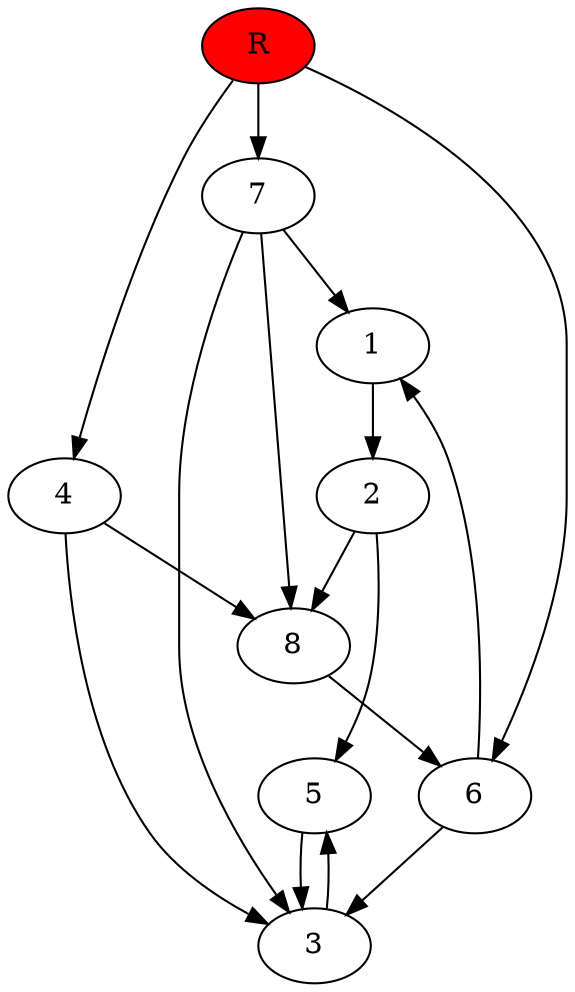 digraph prb20561 {
	1
	2
	3
	4
	5
	6
	7
	8
	R [fillcolor="#ff0000" style=filled]
	1 -> 2
	2 -> 5
	2 -> 8
	3 -> 5
	4 -> 3
	4 -> 8
	5 -> 3
	6 -> 1
	6 -> 3
	7 -> 1
	7 -> 3
	7 -> 8
	8 -> 6
	R -> 4
	R -> 6
	R -> 7
}
